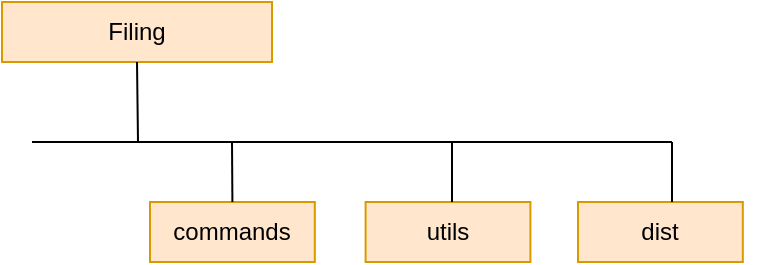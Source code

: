 <mxfile version="24.7.6">
  <diagram name="Page-1" id="_BWWp6F5DLHxQ4XEajMC">
    <mxGraphModel dx="514" dy="346" grid="1" gridSize="10" guides="1" tooltips="1" connect="1" arrows="1" fold="1" page="1" pageScale="1" pageWidth="850" pageHeight="1100" math="0" shadow="0">
      <root>
        <mxCell id="0" />
        <mxCell id="1" parent="0" />
        <mxCell id="WAwW5B2dN_6V1QRZcf5D-1" value="Filing" style="rounded=0;whiteSpace=wrap;html=1;fillColor=#ffe6cc;strokeColor=#d79b00;" vertex="1" parent="1">
          <mxGeometry x="345" y="70" width="135" height="30" as="geometry" />
        </mxCell>
        <mxCell id="WAwW5B2dN_6V1QRZcf5D-6" value="" style="group" vertex="1" connectable="0" parent="1">
          <mxGeometry x="420" y="170" width="310" height="30" as="geometry" />
        </mxCell>
        <mxCell id="WAwW5B2dN_6V1QRZcf5D-2" value="commands" style="rounded=0;whiteSpace=wrap;html=1;fillColor=#ffe6cc;strokeColor=#d79b00;" vertex="1" parent="WAwW5B2dN_6V1QRZcf5D-6">
          <mxGeometry x="-1" width="82.405" height="30" as="geometry" />
        </mxCell>
        <mxCell id="WAwW5B2dN_6V1QRZcf5D-3" value="utils" style="rounded=0;whiteSpace=wrap;html=1;fillColor=#ffe6cc;strokeColor=#d79b00;" vertex="1" parent="WAwW5B2dN_6V1QRZcf5D-6">
          <mxGeometry x="106.797" width="82.405" height="30" as="geometry" />
        </mxCell>
        <mxCell id="WAwW5B2dN_6V1QRZcf5D-5" value="dist" style="rounded=0;whiteSpace=wrap;html=1;fillColor=#ffe6cc;strokeColor=#d79b00;" vertex="1" parent="WAwW5B2dN_6V1QRZcf5D-6">
          <mxGeometry x="213.005" width="82.405" height="30" as="geometry" />
        </mxCell>
        <mxCell id="WAwW5B2dN_6V1QRZcf5D-9" value="" style="endArrow=none;html=1;rounded=0;entryX=0.5;entryY=1;entryDx=0;entryDy=0;" edge="1" parent="1" target="WAwW5B2dN_6V1QRZcf5D-1">
          <mxGeometry width="50" height="50" relative="1" as="geometry">
            <mxPoint x="413" y="140" as="sourcePoint" />
            <mxPoint x="410" y="90" as="targetPoint" />
          </mxGeometry>
        </mxCell>
        <mxCell id="WAwW5B2dN_6V1QRZcf5D-10" value="" style="endArrow=none;html=1;rounded=0;" edge="1" parent="1">
          <mxGeometry width="50" height="50" relative="1" as="geometry">
            <mxPoint x="360" y="140" as="sourcePoint" />
            <mxPoint x="680" y="140" as="targetPoint" />
          </mxGeometry>
        </mxCell>
        <mxCell id="WAwW5B2dN_6V1QRZcf5D-11" value="" style="endArrow=none;html=1;rounded=0;exitX=0.5;exitY=0;exitDx=0;exitDy=0;" edge="1" parent="1" source="WAwW5B2dN_6V1QRZcf5D-2">
          <mxGeometry width="50" height="50" relative="1" as="geometry">
            <mxPoint x="410" y="190" as="sourcePoint" />
            <mxPoint x="460" y="140" as="targetPoint" />
          </mxGeometry>
        </mxCell>
        <mxCell id="WAwW5B2dN_6V1QRZcf5D-13" value="" style="endArrow=none;html=1;rounded=0;exitX=0.5;exitY=0;exitDx=0;exitDy=0;" edge="1" parent="1">
          <mxGeometry width="50" height="50" relative="1" as="geometry">
            <mxPoint x="570" y="170" as="sourcePoint" />
            <mxPoint x="570" y="140" as="targetPoint" />
          </mxGeometry>
        </mxCell>
        <mxCell id="WAwW5B2dN_6V1QRZcf5D-16" value="" style="endArrow=none;html=1;rounded=0;exitX=0.5;exitY=0;exitDx=0;exitDy=0;" edge="1" parent="1">
          <mxGeometry width="50" height="50" relative="1" as="geometry">
            <mxPoint x="680" y="170" as="sourcePoint" />
            <mxPoint x="680" y="140" as="targetPoint" />
          </mxGeometry>
        </mxCell>
      </root>
    </mxGraphModel>
  </diagram>
</mxfile>
